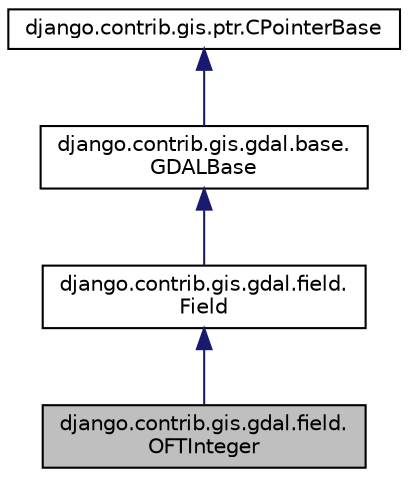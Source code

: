 digraph "django.contrib.gis.gdal.field.OFTInteger"
{
 // LATEX_PDF_SIZE
  edge [fontname="Helvetica",fontsize="10",labelfontname="Helvetica",labelfontsize="10"];
  node [fontname="Helvetica",fontsize="10",shape=record];
  Node1 [label="django.contrib.gis.gdal.field.\lOFTInteger",height=0.2,width=0.4,color="black", fillcolor="grey75", style="filled", fontcolor="black",tooltip=" "];
  Node2 -> Node1 [dir="back",color="midnightblue",fontsize="10",style="solid"];
  Node2 [label="django.contrib.gis.gdal.field.\lField",height=0.2,width=0.4,color="black", fillcolor="white", style="filled",URL="$classdjango_1_1contrib_1_1gis_1_1gdal_1_1field_1_1_field.html",tooltip=" "];
  Node3 -> Node2 [dir="back",color="midnightblue",fontsize="10",style="solid"];
  Node3 [label="django.contrib.gis.gdal.base.\lGDALBase",height=0.2,width=0.4,color="black", fillcolor="white", style="filled",URL="$classdjango_1_1contrib_1_1gis_1_1gdal_1_1base_1_1_g_d_a_l_base.html",tooltip=" "];
  Node4 -> Node3 [dir="back",color="midnightblue",fontsize="10",style="solid"];
  Node4 [label="django.contrib.gis.ptr.CPointerBase",height=0.2,width=0.4,color="black", fillcolor="white", style="filled",URL="$classdjango_1_1contrib_1_1gis_1_1ptr_1_1_c_pointer_base.html",tooltip=" "];
}
